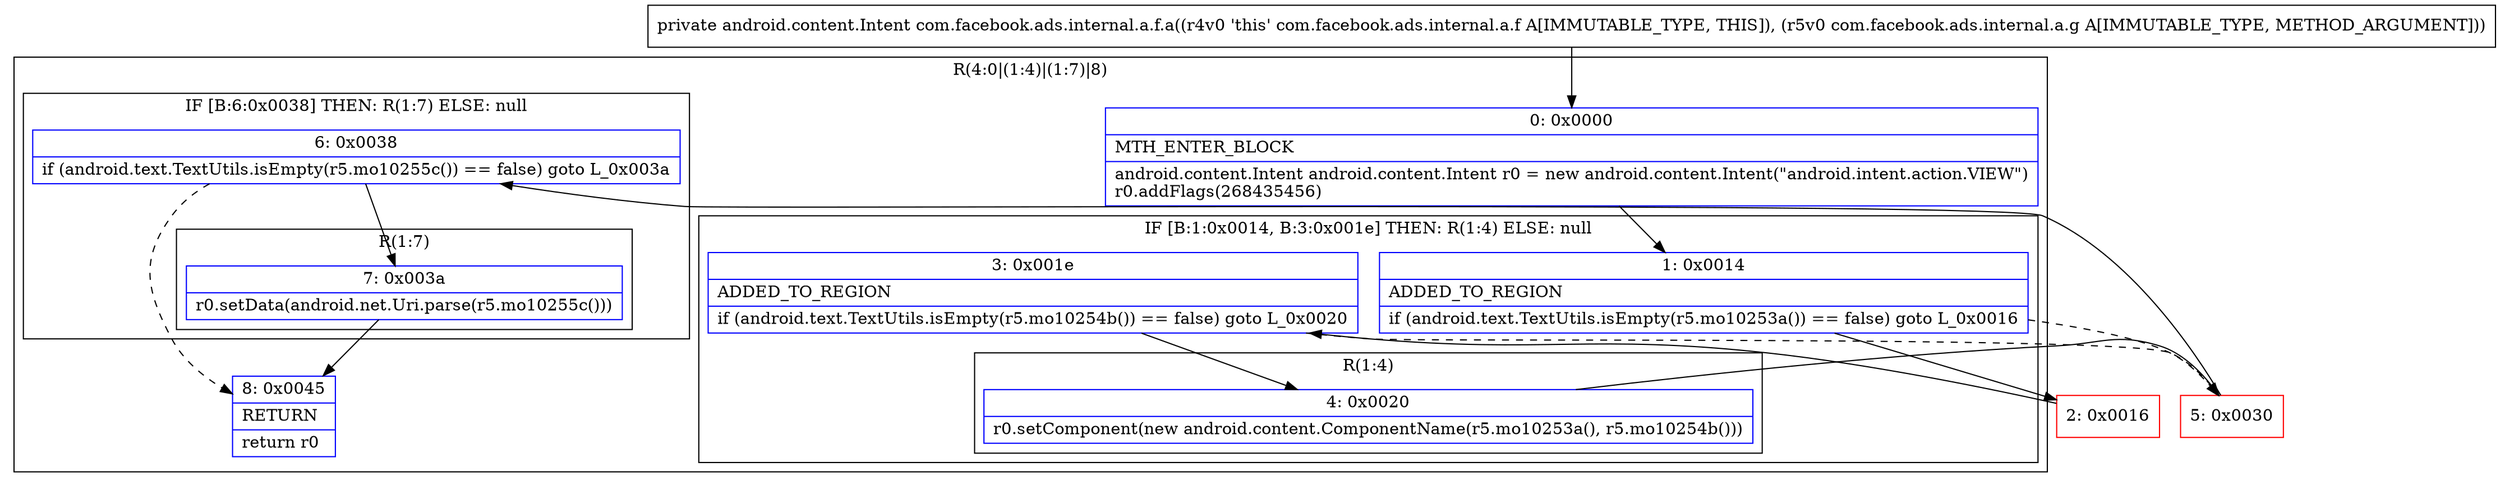 digraph "CFG forcom.facebook.ads.internal.a.f.a(Lcom\/facebook\/ads\/internal\/a\/g;)Landroid\/content\/Intent;" {
subgraph cluster_Region_1108630088 {
label = "R(4:0|(1:4)|(1:7)|8)";
node [shape=record,color=blue];
Node_0 [shape=record,label="{0\:\ 0x0000|MTH_ENTER_BLOCK\l|android.content.Intent android.content.Intent r0 = new android.content.Intent(\"android.intent.action.VIEW\")\lr0.addFlags(268435456)\l}"];
subgraph cluster_IfRegion_949384850 {
label = "IF [B:1:0x0014, B:3:0x001e] THEN: R(1:4) ELSE: null";
node [shape=record,color=blue];
Node_1 [shape=record,label="{1\:\ 0x0014|ADDED_TO_REGION\l|if (android.text.TextUtils.isEmpty(r5.mo10253a()) == false) goto L_0x0016\l}"];
Node_3 [shape=record,label="{3\:\ 0x001e|ADDED_TO_REGION\l|if (android.text.TextUtils.isEmpty(r5.mo10254b()) == false) goto L_0x0020\l}"];
subgraph cluster_Region_1283856158 {
label = "R(1:4)";
node [shape=record,color=blue];
Node_4 [shape=record,label="{4\:\ 0x0020|r0.setComponent(new android.content.ComponentName(r5.mo10253a(), r5.mo10254b()))\l}"];
}
}
subgraph cluster_IfRegion_792180031 {
label = "IF [B:6:0x0038] THEN: R(1:7) ELSE: null";
node [shape=record,color=blue];
Node_6 [shape=record,label="{6\:\ 0x0038|if (android.text.TextUtils.isEmpty(r5.mo10255c()) == false) goto L_0x003a\l}"];
subgraph cluster_Region_1363813194 {
label = "R(1:7)";
node [shape=record,color=blue];
Node_7 [shape=record,label="{7\:\ 0x003a|r0.setData(android.net.Uri.parse(r5.mo10255c()))\l}"];
}
}
Node_8 [shape=record,label="{8\:\ 0x0045|RETURN\l|return r0\l}"];
}
Node_2 [shape=record,color=red,label="{2\:\ 0x0016}"];
Node_5 [shape=record,color=red,label="{5\:\ 0x0030}"];
MethodNode[shape=record,label="{private android.content.Intent com.facebook.ads.internal.a.f.a((r4v0 'this' com.facebook.ads.internal.a.f A[IMMUTABLE_TYPE, THIS]), (r5v0 com.facebook.ads.internal.a.g A[IMMUTABLE_TYPE, METHOD_ARGUMENT])) }"];
MethodNode -> Node_0;
Node_0 -> Node_1;
Node_1 -> Node_2;
Node_1 -> Node_5[style=dashed];
Node_3 -> Node_4;
Node_3 -> Node_5[style=dashed];
Node_4 -> Node_5;
Node_6 -> Node_7;
Node_6 -> Node_8[style=dashed];
Node_7 -> Node_8;
Node_2 -> Node_3;
Node_5 -> Node_6;
}

